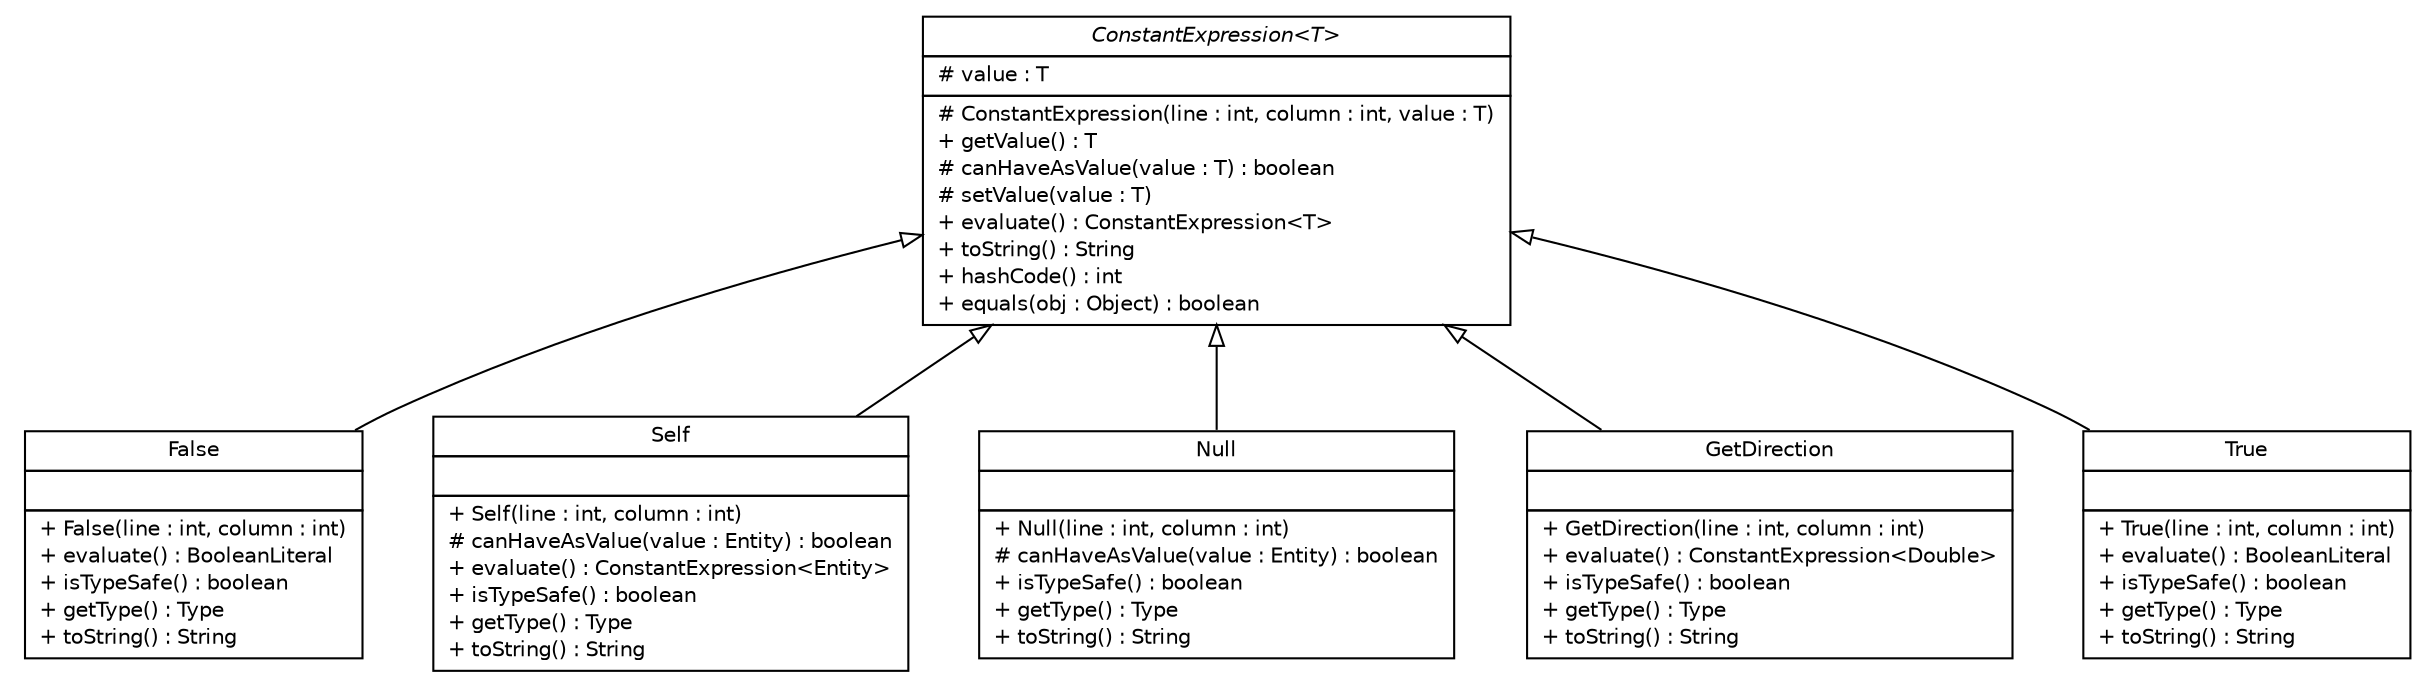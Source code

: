 #!/usr/local/bin/dot
#
# Class diagram 
# Generated by UMLGraph version R5_6 (http://www.umlgraph.org/)
#

digraph G {
	edge [fontname="Helvetica",fontsize=10,labelfontname="Helvetica",labelfontsize=10];
	node [fontname="Helvetica",fontsize=10,shape=plaintext];
	nodesep=0.25;
	ranksep=0.5;
	// model.programs.parsing.language.expression.constant.ConstantExpression<T>
	c928 [label=<<table title="model.programs.parsing.language.expression.constant.ConstantExpression" border="0" cellborder="1" cellspacing="0" cellpadding="2" port="p" href="./ConstantExpression.html">
		<tr><td><table border="0" cellspacing="0" cellpadding="1">
<tr><td align="center" balign="center"><font face="Helvetica-Oblique"> ConstantExpression&lt;T&gt; </font></td></tr>
		</table></td></tr>
		<tr><td><table border="0" cellspacing="0" cellpadding="1">
<tr><td align="left" balign="left"> # value : T </td></tr>
		</table></td></tr>
		<tr><td><table border="0" cellspacing="0" cellpadding="1">
<tr><td align="left" balign="left"> # ConstantExpression(line : int, column : int, value : T) </td></tr>
<tr><td align="left" balign="left"> + getValue() : T </td></tr>
<tr><td align="left" balign="left"> # canHaveAsValue(value : T) : boolean </td></tr>
<tr><td align="left" balign="left"> # setValue(value : T) </td></tr>
<tr><td align="left" balign="left"> + evaluate() : ConstantExpression&lt;T&gt; </td></tr>
<tr><td align="left" balign="left"> + toString() : String </td></tr>
<tr><td align="left" balign="left"> + hashCode() : int </td></tr>
<tr><td align="left" balign="left"> + equals(obj : Object) : boolean </td></tr>
		</table></td></tr>
		</table>>, URL="./ConstantExpression.html", fontname="Helvetica", fontcolor="black", fontsize=10.0];
	// model.programs.parsing.language.expression.constant.False
	c929 [label=<<table title="model.programs.parsing.language.expression.constant.False" border="0" cellborder="1" cellspacing="0" cellpadding="2" port="p" href="./False.html">
		<tr><td><table border="0" cellspacing="0" cellpadding="1">
<tr><td align="center" balign="center"> False </td></tr>
		</table></td></tr>
		<tr><td><table border="0" cellspacing="0" cellpadding="1">
<tr><td align="left" balign="left">  </td></tr>
		</table></td></tr>
		<tr><td><table border="0" cellspacing="0" cellpadding="1">
<tr><td align="left" balign="left"> + False(line : int, column : int) </td></tr>
<tr><td align="left" balign="left"> + evaluate() : BooleanLiteral </td></tr>
<tr><td align="left" balign="left"> + isTypeSafe() : boolean </td></tr>
<tr><td align="left" balign="left"> + getType() : Type </td></tr>
<tr><td align="left" balign="left"> + toString() : String </td></tr>
		</table></td></tr>
		</table>>, URL="./False.html", fontname="Helvetica", fontcolor="black", fontsize=10.0];
	// model.programs.parsing.language.expression.constant.Self
	c930 [label=<<table title="model.programs.parsing.language.expression.constant.Self" border="0" cellborder="1" cellspacing="0" cellpadding="2" port="p" href="./Self.html">
		<tr><td><table border="0" cellspacing="0" cellpadding="1">
<tr><td align="center" balign="center"> Self </td></tr>
		</table></td></tr>
		<tr><td><table border="0" cellspacing="0" cellpadding="1">
<tr><td align="left" balign="left">  </td></tr>
		</table></td></tr>
		<tr><td><table border="0" cellspacing="0" cellpadding="1">
<tr><td align="left" balign="left"> + Self(line : int, column : int) </td></tr>
<tr><td align="left" balign="left"> # canHaveAsValue(value : Entity) : boolean </td></tr>
<tr><td align="left" balign="left"> + evaluate() : ConstantExpression&lt;Entity&gt; </td></tr>
<tr><td align="left" balign="left"> + isTypeSafe() : boolean </td></tr>
<tr><td align="left" balign="left"> + getType() : Type </td></tr>
<tr><td align="left" balign="left"> + toString() : String </td></tr>
		</table></td></tr>
		</table>>, URL="./Self.html", fontname="Helvetica", fontcolor="black", fontsize=10.0];
	// model.programs.parsing.language.expression.constant.Null
	c931 [label=<<table title="model.programs.parsing.language.expression.constant.Null" border="0" cellborder="1" cellspacing="0" cellpadding="2" port="p" href="./Null.html">
		<tr><td><table border="0" cellspacing="0" cellpadding="1">
<tr><td align="center" balign="center"> Null </td></tr>
		</table></td></tr>
		<tr><td><table border="0" cellspacing="0" cellpadding="1">
<tr><td align="left" balign="left">  </td></tr>
		</table></td></tr>
		<tr><td><table border="0" cellspacing="0" cellpadding="1">
<tr><td align="left" balign="left"> + Null(line : int, column : int) </td></tr>
<tr><td align="left" balign="left"> # canHaveAsValue(value : Entity) : boolean </td></tr>
<tr><td align="left" balign="left"> + isTypeSafe() : boolean </td></tr>
<tr><td align="left" balign="left"> + getType() : Type </td></tr>
<tr><td align="left" balign="left"> + toString() : String </td></tr>
		</table></td></tr>
		</table>>, URL="./Null.html", fontname="Helvetica", fontcolor="black", fontsize=10.0];
	// model.programs.parsing.language.expression.constant.GetDirection
	c932 [label=<<table title="model.programs.parsing.language.expression.constant.GetDirection" border="0" cellborder="1" cellspacing="0" cellpadding="2" port="p" href="./GetDirection.html">
		<tr><td><table border="0" cellspacing="0" cellpadding="1">
<tr><td align="center" balign="center"> GetDirection </td></tr>
		</table></td></tr>
		<tr><td><table border="0" cellspacing="0" cellpadding="1">
<tr><td align="left" balign="left">  </td></tr>
		</table></td></tr>
		<tr><td><table border="0" cellspacing="0" cellpadding="1">
<tr><td align="left" balign="left"> + GetDirection(line : int, column : int) </td></tr>
<tr><td align="left" balign="left"> + evaluate() : ConstantExpression&lt;Double&gt; </td></tr>
<tr><td align="left" balign="left"> + isTypeSafe() : boolean </td></tr>
<tr><td align="left" balign="left"> + getType() : Type </td></tr>
<tr><td align="left" balign="left"> + toString() : String </td></tr>
		</table></td></tr>
		</table>>, URL="./GetDirection.html", fontname="Helvetica", fontcolor="black", fontsize=10.0];
	// model.programs.parsing.language.expression.constant.True
	c933 [label=<<table title="model.programs.parsing.language.expression.constant.True" border="0" cellborder="1" cellspacing="0" cellpadding="2" port="p" href="./True.html">
		<tr><td><table border="0" cellspacing="0" cellpadding="1">
<tr><td align="center" balign="center"> True </td></tr>
		</table></td></tr>
		<tr><td><table border="0" cellspacing="0" cellpadding="1">
<tr><td align="left" balign="left">  </td></tr>
		</table></td></tr>
		<tr><td><table border="0" cellspacing="0" cellpadding="1">
<tr><td align="left" balign="left"> + True(line : int, column : int) </td></tr>
<tr><td align="left" balign="left"> + evaluate() : BooleanLiteral </td></tr>
<tr><td align="left" balign="left"> + isTypeSafe() : boolean </td></tr>
<tr><td align="left" balign="left"> + getType() : Type </td></tr>
<tr><td align="left" balign="left"> + toString() : String </td></tr>
		</table></td></tr>
		</table>>, URL="./True.html", fontname="Helvetica", fontcolor="black", fontsize=10.0];
	//model.programs.parsing.language.expression.constant.False extends model.programs.parsing.language.expression.constant.ConstantExpression<java.lang.Boolean>
	c928:p -> c929:p [dir=back,arrowtail=empty];
	//model.programs.parsing.language.expression.constant.Self extends model.programs.parsing.language.expression.constant.ConstantExpression<world.entity.Entity>
	c928:p -> c930:p [dir=back,arrowtail=empty];
	//model.programs.parsing.language.expression.constant.Null extends model.programs.parsing.language.expression.constant.ConstantExpression<world.entity.Entity>
	c928:p -> c931:p [dir=back,arrowtail=empty];
	//model.programs.parsing.language.expression.constant.GetDirection extends model.programs.parsing.language.expression.constant.ConstantExpression<java.lang.Double>
	c928:p -> c932:p [dir=back,arrowtail=empty];
	//model.programs.parsing.language.expression.constant.True extends model.programs.parsing.language.expression.constant.ConstantExpression<java.lang.Boolean>
	c928:p -> c933:p [dir=back,arrowtail=empty];
}

